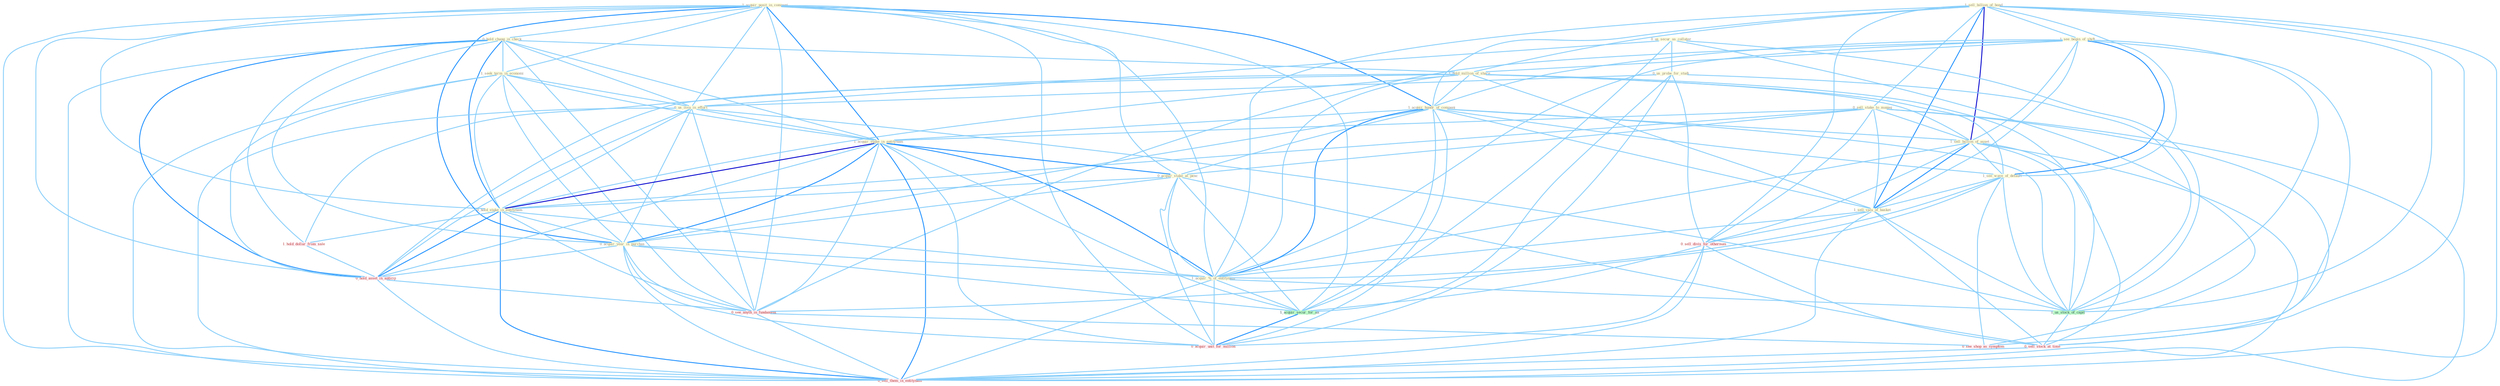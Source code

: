 Graph G{ 
    node
    [shape=polygon,style=filled,width=.5,height=.06,color="#BDFCC9",fixedsize=true,fontsize=4,
    fontcolor="#2f4f4f"];
    {node
    [color="#ffffe0", fontcolor="#8b7d6b"] "1_acquir_posit_in_compani " "0_hold_chang_in_check " "1_sell_billion_of_bond " "1_see_begin_of_shift " "1_seek_term_in_economi " "1_hold_million_of_share " "0_us_secur_as_collater " "0_us_probe_for_studi " "1_acquir_hundr_of_compani " "0_sell_stake_to_manag " "0_us_issu_in_effort " "1_acquir_stake_in_entitynam " "0_acquir_stake_at_penc " "1_sell_billion_of_asset " "1_see_wave_of_default " "1_sell_valu_of_basket " "0_hold_stake_in_entitynam " "0_acquir_year_in_purchas " "1_acquir_%_of_entitynam "}
{node [color="#fff0f5", fontcolor="#b22222"] "0_sell_divis_for_othernum " "1_hold_dollar_from_sale " "0_hold_asset_in_anticip " "0_sell_stock_at_time " "0_see_anyth_in_fundament " "0_acquir_unit_for_million " "0_see_shop_as_symptom " "0_sell_them_in_entitynam "}
edge [color="#B0E2FF"];

	"1_acquir_posit_in_compani " -- "0_hold_chang_in_check " [w="1", color="#87cefa" ];
	"1_acquir_posit_in_compani " -- "1_seek_term_in_economi " [w="1", color="#87cefa" ];
	"1_acquir_posit_in_compani " -- "1_acquir_hundr_of_compani " [w="2", color="#1e90ff" , len=0.8];
	"1_acquir_posit_in_compani " -- "0_us_issu_in_effort " [w="1", color="#87cefa" ];
	"1_acquir_posit_in_compani " -- "1_acquir_stake_in_entitynam " [w="2", color="#1e90ff" , len=0.8];
	"1_acquir_posit_in_compani " -- "0_acquir_stake_at_penc " [w="1", color="#87cefa" ];
	"1_acquir_posit_in_compani " -- "0_hold_stake_in_entitynam " [w="1", color="#87cefa" ];
	"1_acquir_posit_in_compani " -- "0_acquir_year_in_purchas " [w="2", color="#1e90ff" , len=0.8];
	"1_acquir_posit_in_compani " -- "1_acquir_%_of_entitynam " [w="1", color="#87cefa" ];
	"1_acquir_posit_in_compani " -- "1_acquir_secur_for_an " [w="1", color="#87cefa" ];
	"1_acquir_posit_in_compani " -- "0_hold_asset_in_anticip " [w="1", color="#87cefa" ];
	"1_acquir_posit_in_compani " -- "0_see_anyth_in_fundament " [w="1", color="#87cefa" ];
	"1_acquir_posit_in_compani " -- "0_acquir_unit_for_million " [w="1", color="#87cefa" ];
	"1_acquir_posit_in_compani " -- "0_sell_them_in_entitynam " [w="1", color="#87cefa" ];
	"0_hold_chang_in_check " -- "1_seek_term_in_economi " [w="1", color="#87cefa" ];
	"0_hold_chang_in_check " -- "1_hold_million_of_share " [w="1", color="#87cefa" ];
	"0_hold_chang_in_check " -- "0_us_issu_in_effort " [w="1", color="#87cefa" ];
	"0_hold_chang_in_check " -- "1_acquir_stake_in_entitynam " [w="1", color="#87cefa" ];
	"0_hold_chang_in_check " -- "0_hold_stake_in_entitynam " [w="2", color="#1e90ff" , len=0.8];
	"0_hold_chang_in_check " -- "0_acquir_year_in_purchas " [w="1", color="#87cefa" ];
	"0_hold_chang_in_check " -- "1_hold_dollar_from_sale " [w="1", color="#87cefa" ];
	"0_hold_chang_in_check " -- "0_hold_asset_in_anticip " [w="2", color="#1e90ff" , len=0.8];
	"0_hold_chang_in_check " -- "0_see_anyth_in_fundament " [w="1", color="#87cefa" ];
	"0_hold_chang_in_check " -- "0_sell_them_in_entitynam " [w="1", color="#87cefa" ];
	"1_sell_billion_of_bond " -- "1_see_begin_of_shift " [w="1", color="#87cefa" ];
	"1_sell_billion_of_bond " -- "1_hold_million_of_share " [w="1", color="#87cefa" ];
	"1_sell_billion_of_bond " -- "1_acquir_hundr_of_compani " [w="1", color="#87cefa" ];
	"1_sell_billion_of_bond " -- "0_sell_stake_to_manag " [w="1", color="#87cefa" ];
	"1_sell_billion_of_bond " -- "1_sell_billion_of_asset " [w="3", color="#0000cd" , len=0.6];
	"1_sell_billion_of_bond " -- "1_see_wave_of_default " [w="1", color="#87cefa" ];
	"1_sell_billion_of_bond " -- "1_sell_valu_of_basket " [w="2", color="#1e90ff" , len=0.8];
	"1_sell_billion_of_bond " -- "1_acquir_%_of_entitynam " [w="1", color="#87cefa" ];
	"1_sell_billion_of_bond " -- "0_sell_divis_for_othernum " [w="1", color="#87cefa" ];
	"1_sell_billion_of_bond " -- "1_us_stock_of_capit " [w="1", color="#87cefa" ];
	"1_sell_billion_of_bond " -- "0_sell_stock_at_time " [w="1", color="#87cefa" ];
	"1_sell_billion_of_bond " -- "0_sell_them_in_entitynam " [w="1", color="#87cefa" ];
	"1_see_begin_of_shift " -- "1_hold_million_of_share " [w="1", color="#87cefa" ];
	"1_see_begin_of_shift " -- "1_acquir_hundr_of_compani " [w="1", color="#87cefa" ];
	"1_see_begin_of_shift " -- "1_sell_billion_of_asset " [w="1", color="#87cefa" ];
	"1_see_begin_of_shift " -- "1_see_wave_of_default " [w="2", color="#1e90ff" , len=0.8];
	"1_see_begin_of_shift " -- "1_sell_valu_of_basket " [w="1", color="#87cefa" ];
	"1_see_begin_of_shift " -- "1_acquir_%_of_entitynam " [w="1", color="#87cefa" ];
	"1_see_begin_of_shift " -- "1_us_stock_of_capit " [w="1", color="#87cefa" ];
	"1_see_begin_of_shift " -- "0_see_anyth_in_fundament " [w="1", color="#87cefa" ];
	"1_see_begin_of_shift " -- "0_see_shop_as_symptom " [w="1", color="#87cefa" ];
	"1_seek_term_in_economi " -- "0_us_issu_in_effort " [w="1", color="#87cefa" ];
	"1_seek_term_in_economi " -- "1_acquir_stake_in_entitynam " [w="1", color="#87cefa" ];
	"1_seek_term_in_economi " -- "0_hold_stake_in_entitynam " [w="1", color="#87cefa" ];
	"1_seek_term_in_economi " -- "0_acquir_year_in_purchas " [w="1", color="#87cefa" ];
	"1_seek_term_in_economi " -- "0_hold_asset_in_anticip " [w="1", color="#87cefa" ];
	"1_seek_term_in_economi " -- "0_see_anyth_in_fundament " [w="1", color="#87cefa" ];
	"1_seek_term_in_economi " -- "0_sell_them_in_entitynam " [w="1", color="#87cefa" ];
	"1_hold_million_of_share " -- "1_acquir_hundr_of_compani " [w="1", color="#87cefa" ];
	"1_hold_million_of_share " -- "1_sell_billion_of_asset " [w="1", color="#87cefa" ];
	"1_hold_million_of_share " -- "1_see_wave_of_default " [w="1", color="#87cefa" ];
	"1_hold_million_of_share " -- "1_sell_valu_of_basket " [w="1", color="#87cefa" ];
	"1_hold_million_of_share " -- "0_hold_stake_in_entitynam " [w="1", color="#87cefa" ];
	"1_hold_million_of_share " -- "1_acquir_%_of_entitynam " [w="1", color="#87cefa" ];
	"1_hold_million_of_share " -- "1_us_stock_of_capit " [w="1", color="#87cefa" ];
	"1_hold_million_of_share " -- "1_hold_dollar_from_sale " [w="1", color="#87cefa" ];
	"1_hold_million_of_share " -- "0_hold_asset_in_anticip " [w="1", color="#87cefa" ];
	"0_us_secur_as_collater " -- "0_us_probe_for_studi " [w="1", color="#87cefa" ];
	"0_us_secur_as_collater " -- "0_us_issu_in_effort " [w="1", color="#87cefa" ];
	"0_us_secur_as_collater " -- "1_acquir_secur_for_an " [w="1", color="#87cefa" ];
	"0_us_secur_as_collater " -- "1_us_stock_of_capit " [w="1", color="#87cefa" ];
	"0_us_secur_as_collater " -- "0_see_shop_as_symptom " [w="1", color="#87cefa" ];
	"0_us_probe_for_studi " -- "0_us_issu_in_effort " [w="1", color="#87cefa" ];
	"0_us_probe_for_studi " -- "0_sell_divis_for_othernum " [w="1", color="#87cefa" ];
	"0_us_probe_for_studi " -- "1_acquir_secur_for_an " [w="1", color="#87cefa" ];
	"0_us_probe_for_studi " -- "1_us_stock_of_capit " [w="1", color="#87cefa" ];
	"0_us_probe_for_studi " -- "0_acquir_unit_for_million " [w="1", color="#87cefa" ];
	"1_acquir_hundr_of_compani " -- "1_acquir_stake_in_entitynam " [w="1", color="#87cefa" ];
	"1_acquir_hundr_of_compani " -- "0_acquir_stake_at_penc " [w="1", color="#87cefa" ];
	"1_acquir_hundr_of_compani " -- "1_sell_billion_of_asset " [w="1", color="#87cefa" ];
	"1_acquir_hundr_of_compani " -- "1_see_wave_of_default " [w="1", color="#87cefa" ];
	"1_acquir_hundr_of_compani " -- "1_sell_valu_of_basket " [w="1", color="#87cefa" ];
	"1_acquir_hundr_of_compani " -- "0_acquir_year_in_purchas " [w="1", color="#87cefa" ];
	"1_acquir_hundr_of_compani " -- "1_acquir_%_of_entitynam " [w="2", color="#1e90ff" , len=0.8];
	"1_acquir_hundr_of_compani " -- "1_acquir_secur_for_an " [w="1", color="#87cefa" ];
	"1_acquir_hundr_of_compani " -- "1_us_stock_of_capit " [w="1", color="#87cefa" ];
	"1_acquir_hundr_of_compani " -- "0_acquir_unit_for_million " [w="1", color="#87cefa" ];
	"0_sell_stake_to_manag " -- "1_acquir_stake_in_entitynam " [w="1", color="#87cefa" ];
	"0_sell_stake_to_manag " -- "0_acquir_stake_at_penc " [w="1", color="#87cefa" ];
	"0_sell_stake_to_manag " -- "1_sell_billion_of_asset " [w="1", color="#87cefa" ];
	"0_sell_stake_to_manag " -- "1_sell_valu_of_basket " [w="1", color="#87cefa" ];
	"0_sell_stake_to_manag " -- "0_hold_stake_in_entitynam " [w="1", color="#87cefa" ];
	"0_sell_stake_to_manag " -- "0_sell_divis_for_othernum " [w="1", color="#87cefa" ];
	"0_sell_stake_to_manag " -- "0_sell_stock_at_time " [w="1", color="#87cefa" ];
	"0_sell_stake_to_manag " -- "0_sell_them_in_entitynam " [w="1", color="#87cefa" ];
	"0_us_issu_in_effort " -- "1_acquir_stake_in_entitynam " [w="1", color="#87cefa" ];
	"0_us_issu_in_effort " -- "0_hold_stake_in_entitynam " [w="1", color="#87cefa" ];
	"0_us_issu_in_effort " -- "0_acquir_year_in_purchas " [w="1", color="#87cefa" ];
	"0_us_issu_in_effort " -- "1_us_stock_of_capit " [w="1", color="#87cefa" ];
	"0_us_issu_in_effort " -- "0_hold_asset_in_anticip " [w="1", color="#87cefa" ];
	"0_us_issu_in_effort " -- "0_see_anyth_in_fundament " [w="1", color="#87cefa" ];
	"0_us_issu_in_effort " -- "0_sell_them_in_entitynam " [w="1", color="#87cefa" ];
	"1_acquir_stake_in_entitynam " -- "0_acquir_stake_at_penc " [w="2", color="#1e90ff" , len=0.8];
	"1_acquir_stake_in_entitynam " -- "0_hold_stake_in_entitynam " [w="3", color="#0000cd" , len=0.6];
	"1_acquir_stake_in_entitynam " -- "0_acquir_year_in_purchas " [w="2", color="#1e90ff" , len=0.8];
	"1_acquir_stake_in_entitynam " -- "1_acquir_%_of_entitynam " [w="2", color="#1e90ff" , len=0.8];
	"1_acquir_stake_in_entitynam " -- "1_acquir_secur_for_an " [w="1", color="#87cefa" ];
	"1_acquir_stake_in_entitynam " -- "0_hold_asset_in_anticip " [w="1", color="#87cefa" ];
	"1_acquir_stake_in_entitynam " -- "0_see_anyth_in_fundament " [w="1", color="#87cefa" ];
	"1_acquir_stake_in_entitynam " -- "0_acquir_unit_for_million " [w="1", color="#87cefa" ];
	"1_acquir_stake_in_entitynam " -- "0_sell_them_in_entitynam " [w="2", color="#1e90ff" , len=0.8];
	"0_acquir_stake_at_penc " -- "0_hold_stake_in_entitynam " [w="1", color="#87cefa" ];
	"0_acquir_stake_at_penc " -- "0_acquir_year_in_purchas " [w="1", color="#87cefa" ];
	"0_acquir_stake_at_penc " -- "1_acquir_%_of_entitynam " [w="1", color="#87cefa" ];
	"0_acquir_stake_at_penc " -- "1_acquir_secur_for_an " [w="1", color="#87cefa" ];
	"0_acquir_stake_at_penc " -- "0_sell_stock_at_time " [w="1", color="#87cefa" ];
	"0_acquir_stake_at_penc " -- "0_acquir_unit_for_million " [w="1", color="#87cefa" ];
	"1_sell_billion_of_asset " -- "1_see_wave_of_default " [w="1", color="#87cefa" ];
	"1_sell_billion_of_asset " -- "1_sell_valu_of_basket " [w="2", color="#1e90ff" , len=0.8];
	"1_sell_billion_of_asset " -- "1_acquir_%_of_entitynam " [w="1", color="#87cefa" ];
	"1_sell_billion_of_asset " -- "0_sell_divis_for_othernum " [w="1", color="#87cefa" ];
	"1_sell_billion_of_asset " -- "1_us_stock_of_capit " [w="1", color="#87cefa" ];
	"1_sell_billion_of_asset " -- "0_sell_stock_at_time " [w="1", color="#87cefa" ];
	"1_sell_billion_of_asset " -- "0_sell_them_in_entitynam " [w="1", color="#87cefa" ];
	"1_see_wave_of_default " -- "1_sell_valu_of_basket " [w="1", color="#87cefa" ];
	"1_see_wave_of_default " -- "1_acquir_%_of_entitynam " [w="1", color="#87cefa" ];
	"1_see_wave_of_default " -- "1_us_stock_of_capit " [w="1", color="#87cefa" ];
	"1_see_wave_of_default " -- "0_see_anyth_in_fundament " [w="1", color="#87cefa" ];
	"1_see_wave_of_default " -- "0_see_shop_as_symptom " [w="1", color="#87cefa" ];
	"1_sell_valu_of_basket " -- "1_acquir_%_of_entitynam " [w="1", color="#87cefa" ];
	"1_sell_valu_of_basket " -- "0_sell_divis_for_othernum " [w="1", color="#87cefa" ];
	"1_sell_valu_of_basket " -- "1_us_stock_of_capit " [w="1", color="#87cefa" ];
	"1_sell_valu_of_basket " -- "0_sell_stock_at_time " [w="1", color="#87cefa" ];
	"1_sell_valu_of_basket " -- "0_sell_them_in_entitynam " [w="1", color="#87cefa" ];
	"0_hold_stake_in_entitynam " -- "0_acquir_year_in_purchas " [w="1", color="#87cefa" ];
	"0_hold_stake_in_entitynam " -- "1_acquir_%_of_entitynam " [w="1", color="#87cefa" ];
	"0_hold_stake_in_entitynam " -- "1_hold_dollar_from_sale " [w="1", color="#87cefa" ];
	"0_hold_stake_in_entitynam " -- "0_hold_asset_in_anticip " [w="2", color="#1e90ff" , len=0.8];
	"0_hold_stake_in_entitynam " -- "0_see_anyth_in_fundament " [w="1", color="#87cefa" ];
	"0_hold_stake_in_entitynam " -- "0_sell_them_in_entitynam " [w="2", color="#1e90ff" , len=0.8];
	"0_acquir_year_in_purchas " -- "1_acquir_%_of_entitynam " [w="1", color="#87cefa" ];
	"0_acquir_year_in_purchas " -- "1_acquir_secur_for_an " [w="1", color="#87cefa" ];
	"0_acquir_year_in_purchas " -- "0_hold_asset_in_anticip " [w="1", color="#87cefa" ];
	"0_acquir_year_in_purchas " -- "0_see_anyth_in_fundament " [w="1", color="#87cefa" ];
	"0_acquir_year_in_purchas " -- "0_acquir_unit_for_million " [w="1", color="#87cefa" ];
	"0_acquir_year_in_purchas " -- "0_sell_them_in_entitynam " [w="1", color="#87cefa" ];
	"1_acquir_%_of_entitynam " -- "1_acquir_secur_for_an " [w="1", color="#87cefa" ];
	"1_acquir_%_of_entitynam " -- "1_us_stock_of_capit " [w="1", color="#87cefa" ];
	"1_acquir_%_of_entitynam " -- "0_acquir_unit_for_million " [w="1", color="#87cefa" ];
	"1_acquir_%_of_entitynam " -- "0_sell_them_in_entitynam " [w="1", color="#87cefa" ];
	"0_sell_divis_for_othernum " -- "1_acquir_secur_for_an " [w="1", color="#87cefa" ];
	"0_sell_divis_for_othernum " -- "0_sell_stock_at_time " [w="1", color="#87cefa" ];
	"0_sell_divis_for_othernum " -- "0_acquir_unit_for_million " [w="1", color="#87cefa" ];
	"0_sell_divis_for_othernum " -- "0_sell_them_in_entitynam " [w="1", color="#87cefa" ];
	"1_acquir_secur_for_an " -- "0_acquir_unit_for_million " [w="2", color="#1e90ff" , len=0.8];
	"1_us_stock_of_capit " -- "0_sell_stock_at_time " [w="1", color="#87cefa" ];
	"1_hold_dollar_from_sale " -- "0_hold_asset_in_anticip " [w="1", color="#87cefa" ];
	"0_hold_asset_in_anticip " -- "0_see_anyth_in_fundament " [w="1", color="#87cefa" ];
	"0_hold_asset_in_anticip " -- "0_sell_them_in_entitynam " [w="1", color="#87cefa" ];
	"0_sell_stock_at_time " -- "0_sell_them_in_entitynam " [w="1", color="#87cefa" ];
	"0_see_anyth_in_fundament " -- "0_see_shop_as_symptom " [w="1", color="#87cefa" ];
	"0_see_anyth_in_fundament " -- "0_sell_them_in_entitynam " [w="1", color="#87cefa" ];
}